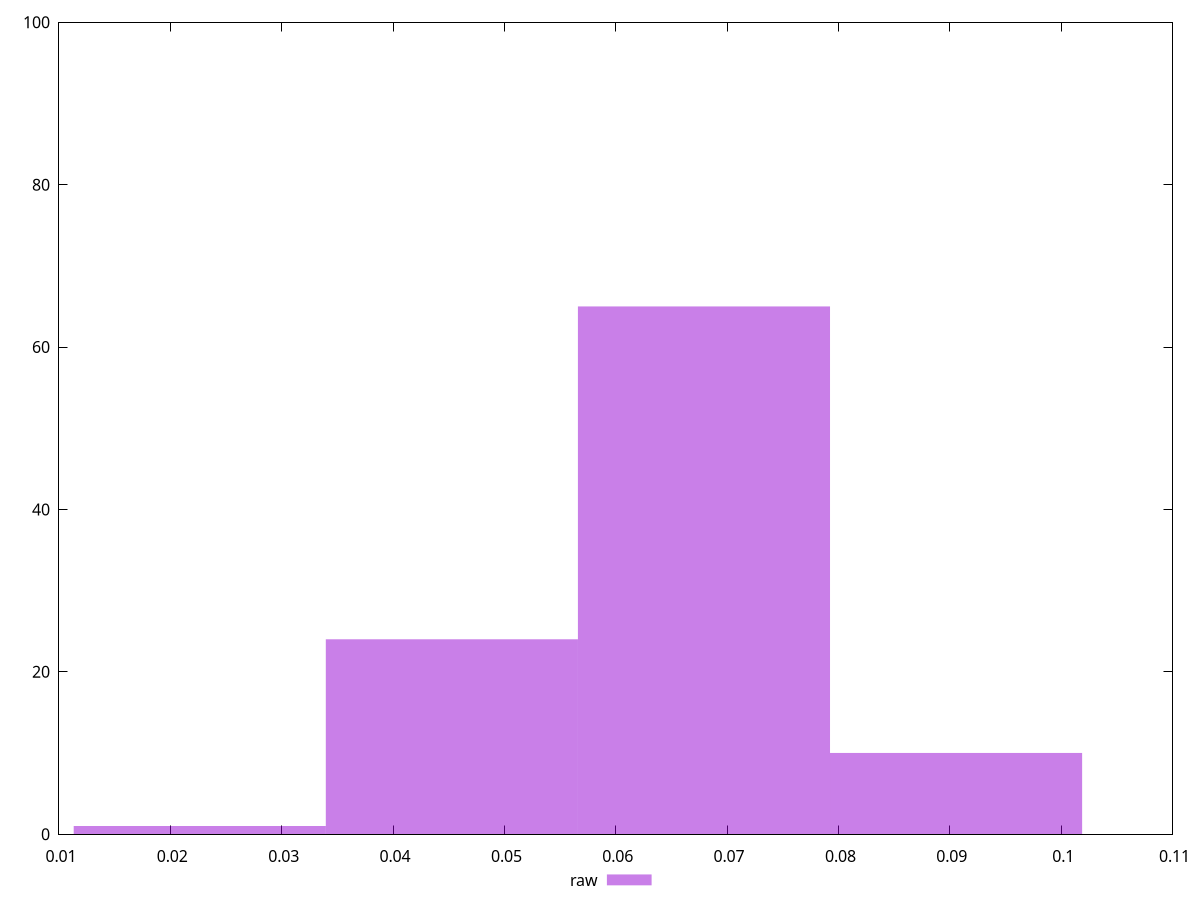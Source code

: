 reset
set terminal svg size 640, 490 enhanced background rgb 'white'
set output "report_00007_2020-12-11T15:55:29.892Z/network-rtt/samples/pages+cached+noexternal+nofonts+nosvg+noimg+nocss/raw/histogram.svg"

$raw <<EOF
0.06792274437581669 65
0.04528182958387779 24
0.09056365916775558 10
0.022640914791938895 1
EOF

set key outside below
set boxwidth 0.022640914791938895
set yrange [0:100]
set style fill transparent solid 0.5 noborder

plot \
  $raw title "raw" with boxes, \


reset